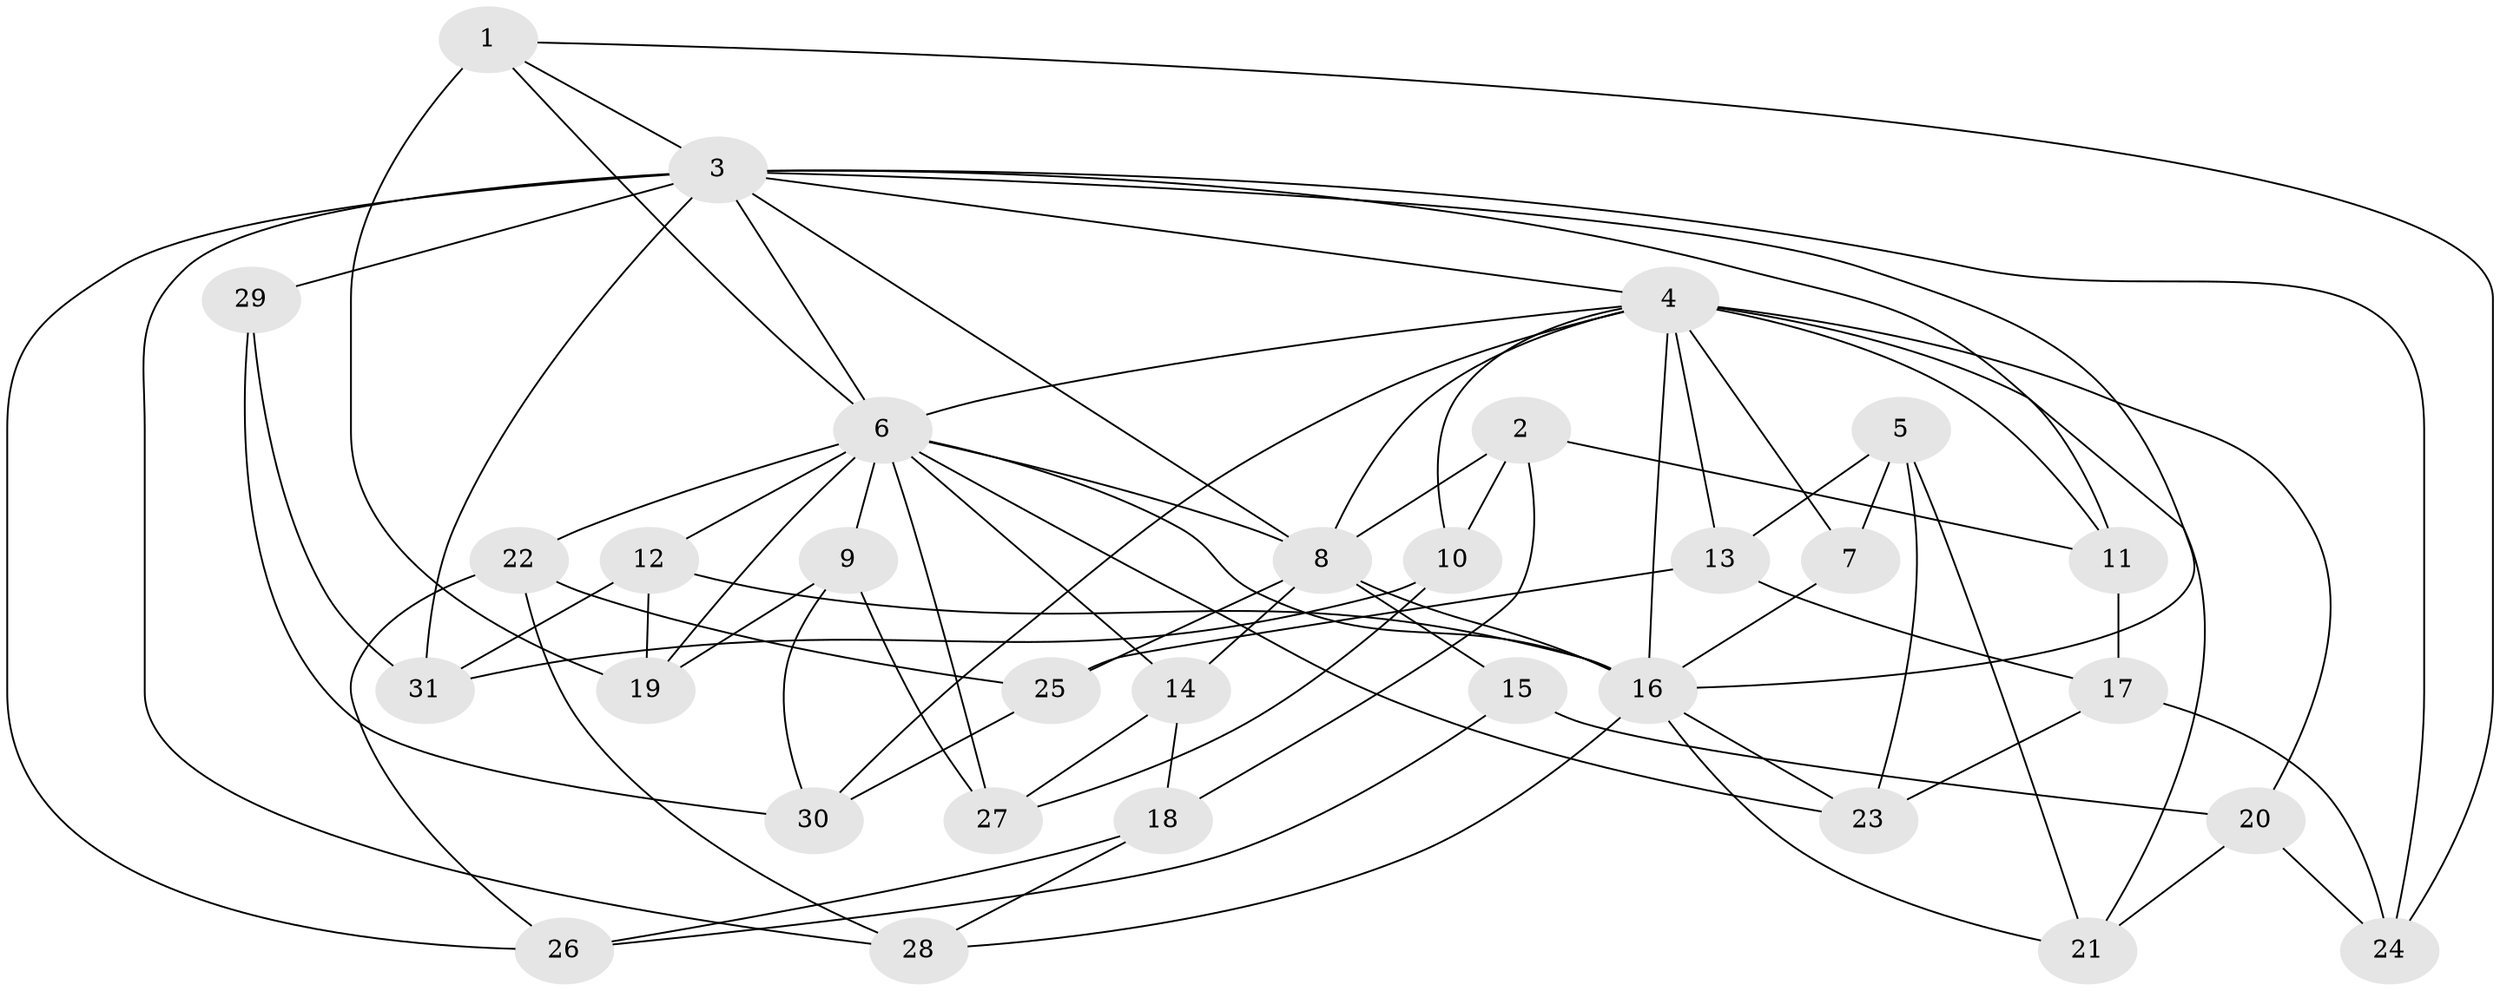 // original degree distribution, {4: 1.0}
// Generated by graph-tools (version 1.1) at 2025/53/03/04/25 22:53:37]
// undirected, 31 vertices, 76 edges
graph export_dot {
  node [color=gray90,style=filled];
  1;
  2;
  3;
  4;
  5;
  6;
  7;
  8;
  9;
  10;
  11;
  12;
  13;
  14;
  15;
  16;
  17;
  18;
  19;
  20;
  21;
  22;
  23;
  24;
  25;
  26;
  27;
  28;
  29;
  30;
  31;
  1 -- 3 [weight=1.0];
  1 -- 6 [weight=1.0];
  1 -- 19 [weight=1.0];
  1 -- 24 [weight=1.0];
  2 -- 8 [weight=1.0];
  2 -- 10 [weight=1.0];
  2 -- 11 [weight=1.0];
  2 -- 18 [weight=1.0];
  3 -- 4 [weight=1.0];
  3 -- 6 [weight=1.0];
  3 -- 8 [weight=1.0];
  3 -- 11 [weight=1.0];
  3 -- 16 [weight=1.0];
  3 -- 24 [weight=1.0];
  3 -- 26 [weight=1.0];
  3 -- 28 [weight=1.0];
  3 -- 29 [weight=2.0];
  3 -- 31 [weight=1.0];
  4 -- 6 [weight=1.0];
  4 -- 7 [weight=2.0];
  4 -- 8 [weight=1.0];
  4 -- 10 [weight=1.0];
  4 -- 11 [weight=1.0];
  4 -- 13 [weight=1.0];
  4 -- 16 [weight=1.0];
  4 -- 20 [weight=1.0];
  4 -- 21 [weight=1.0];
  4 -- 30 [weight=1.0];
  5 -- 7 [weight=1.0];
  5 -- 13 [weight=1.0];
  5 -- 21 [weight=1.0];
  5 -- 23 [weight=1.0];
  6 -- 8 [weight=1.0];
  6 -- 9 [weight=1.0];
  6 -- 12 [weight=1.0];
  6 -- 14 [weight=1.0];
  6 -- 16 [weight=1.0];
  6 -- 19 [weight=1.0];
  6 -- 22 [weight=1.0];
  6 -- 23 [weight=1.0];
  6 -- 27 [weight=1.0];
  7 -- 16 [weight=1.0];
  8 -- 14 [weight=1.0];
  8 -- 15 [weight=2.0];
  8 -- 16 [weight=2.0];
  8 -- 25 [weight=1.0];
  9 -- 19 [weight=1.0];
  9 -- 27 [weight=1.0];
  9 -- 30 [weight=1.0];
  10 -- 27 [weight=1.0];
  10 -- 31 [weight=1.0];
  11 -- 17 [weight=1.0];
  12 -- 16 [weight=1.0];
  12 -- 19 [weight=1.0];
  12 -- 31 [weight=1.0];
  13 -- 17 [weight=1.0];
  13 -- 25 [weight=1.0];
  14 -- 18 [weight=1.0];
  14 -- 27 [weight=1.0];
  15 -- 20 [weight=1.0];
  15 -- 26 [weight=1.0];
  16 -- 21 [weight=1.0];
  16 -- 23 [weight=1.0];
  16 -- 28 [weight=1.0];
  17 -- 23 [weight=1.0];
  17 -- 24 [weight=1.0];
  18 -- 26 [weight=1.0];
  18 -- 28 [weight=1.0];
  20 -- 21 [weight=1.0];
  20 -- 24 [weight=1.0];
  22 -- 25 [weight=1.0];
  22 -- 26 [weight=1.0];
  22 -- 28 [weight=1.0];
  25 -- 30 [weight=1.0];
  29 -- 30 [weight=1.0];
  29 -- 31 [weight=1.0];
}
